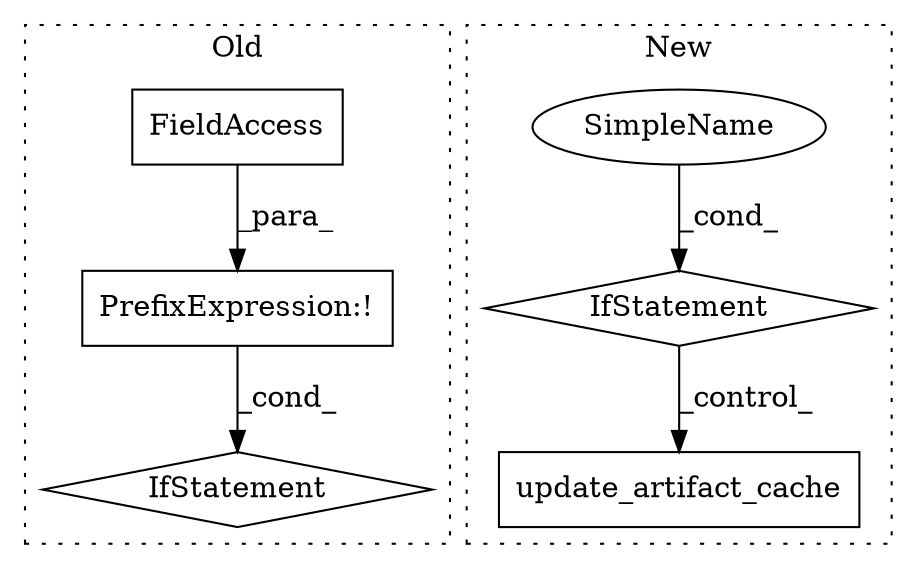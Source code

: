 digraph G {
subgraph cluster0 {
1 [label="IfStatement" a="25" s="6895,6923" l="4,2" shape="diamond"];
5 [label="PrefixExpression:!" a="38" s="6899" l="1" shape="box"];
6 [label="FieldAccess" a="22" s="6900" l="23" shape="box"];
label = "Old";
style="dotted";
}
subgraph cluster1 {
2 [label="update_artifact_cache" a="32" s="8838,8877" l="22,1" shape="box"];
3 [label="IfStatement" a="25" s="8749,8821" l="4,2" shape="diamond"];
4 [label="SimpleName" a="42" s="" l="" shape="ellipse"];
label = "New";
style="dotted";
}
3 -> 2 [label="_control_"];
4 -> 3 [label="_cond_"];
5 -> 1 [label="_cond_"];
6 -> 5 [label="_para_"];
}